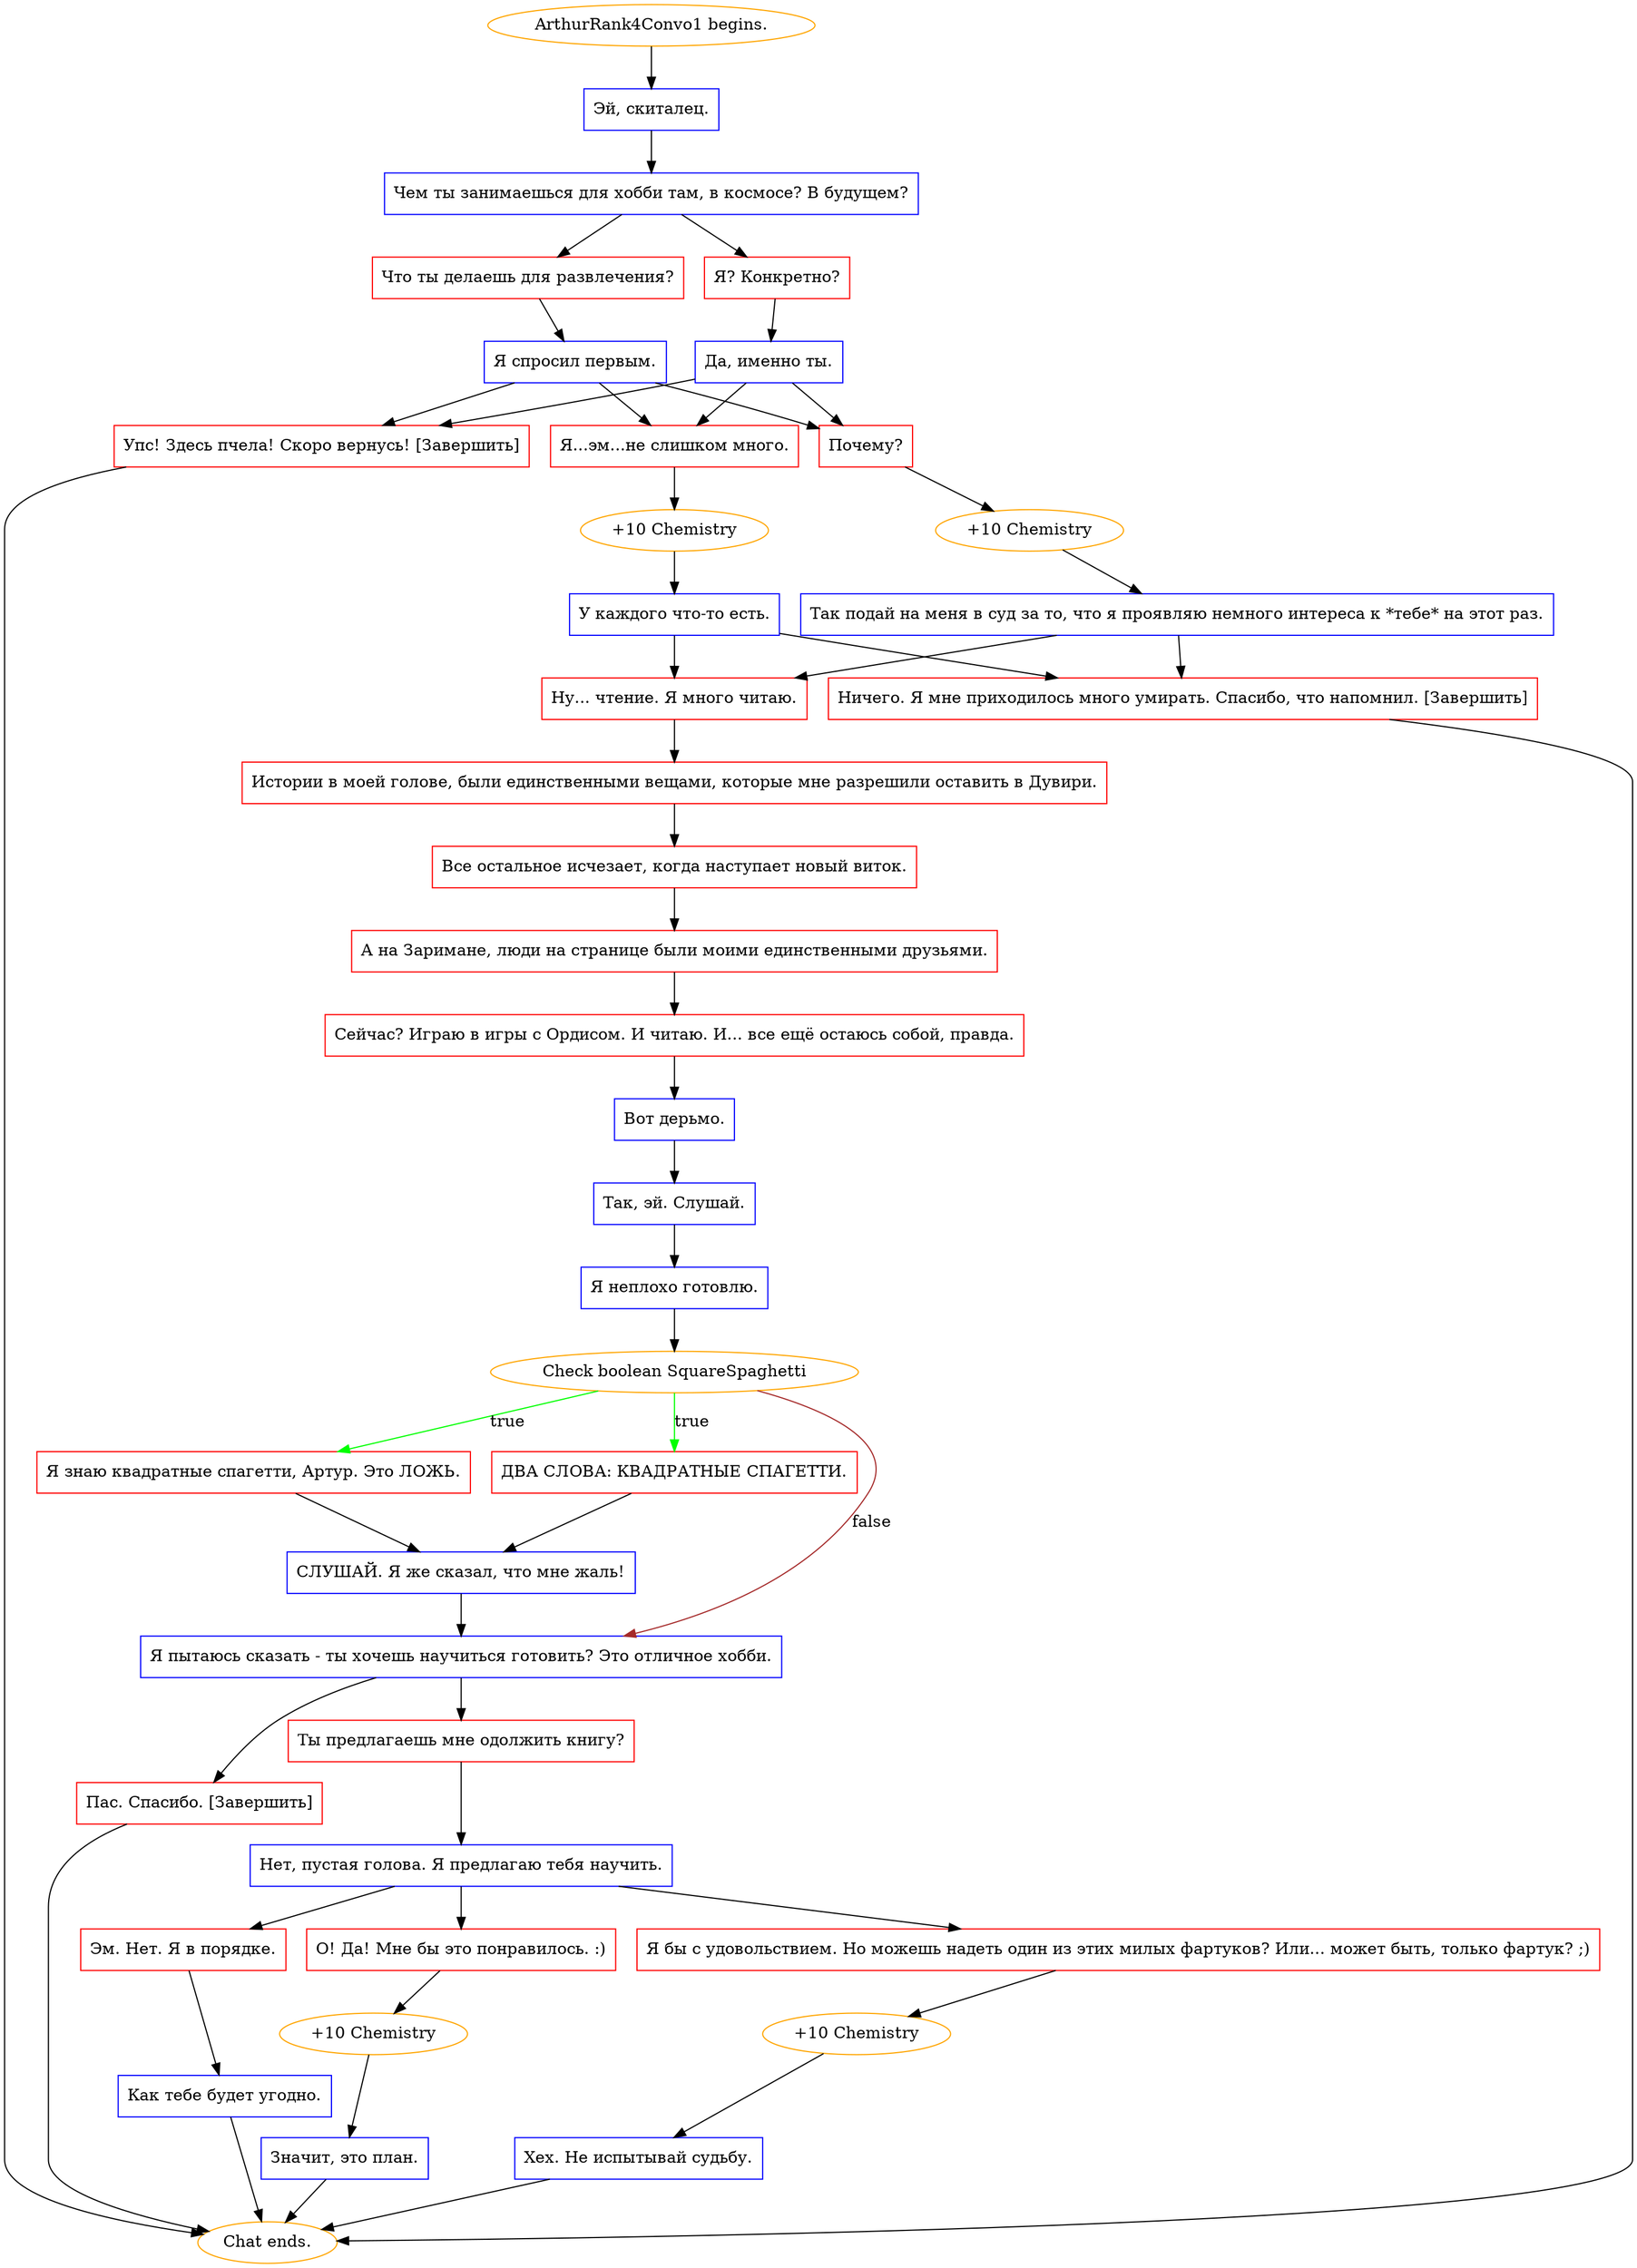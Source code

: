 digraph {
	"ArthurRank4Convo1 begins." [color=orange];
		"ArthurRank4Convo1 begins." -> j1282990589;
	j1282990589 [label="Эй, скиталец.",shape=box,color=blue];
		j1282990589 -> j2539285610;
	j2539285610 [label="Чем ты занимаешься для хобби там, в космосе? В будущем?",shape=box,color=blue];
		j2539285610 -> j2825914286;
		j2539285610 -> j3103286870;
	j2825914286 [label="Что ты делаешь для развлечения?",shape=box,color=red];
		j2825914286 -> j2378474861;
	j3103286870 [label="Я? Конкретно?",shape=box,color=red];
		j3103286870 -> j2497095648;
	j2378474861 [label="Я спросил первым.",shape=box,color=blue];
		j2378474861 -> j3566941466;
		j2378474861 -> j180673617;
		j2378474861 -> j27950551;
	j2497095648 [label="Да, именно ты.",shape=box,color=blue];
		j2497095648 -> j3566941466;
		j2497095648 -> j180673617;
		j2497095648 -> j27950551;
	j3566941466 [label="Я...эм...не слишком много.",shape=box,color=red];
		j3566941466 -> j3798192390;
	j180673617 [label="Почему?",shape=box,color=red];
		j180673617 -> j2062625261;
	j27950551 [label="Упс! Здесь пчела! Скоро вернусь! [Завершить]",shape=box,color=red];
		j27950551 -> "Chat ends.";
	j3798192390 [label="+10 Chemistry",color=orange];
		j3798192390 -> j1256675683;
	j2062625261 [label="+10 Chemistry",color=orange];
		j2062625261 -> j2639495528;
	"Chat ends." [color=orange];
	j1256675683 [label="У каждого что-то есть.",shape=box,color=blue];
		j1256675683 -> j2791066901;
		j1256675683 -> j2644532258;
	j2639495528 [label="Так подай на меня в суд за то, что я проявляю немного интереса к *тебе* на этот раз.",shape=box,color=blue];
		j2639495528 -> j2791066901;
		j2639495528 -> j2644532258;
	j2791066901 [label="Ничего. Я мне приходилось много умирать. Спасибо, что напомнил. [Завершить]",shape=box,color=red];
		j2791066901 -> "Chat ends.";
	j2644532258 [label="Ну... чтение. Я много читаю.",shape=box,color=red];
		j2644532258 -> j1130061655;
	j1130061655 [label="Истории в моей голове, были единственными вещами, которые мне разрешили оставить в Дувири.",shape=box,color=red];
		j1130061655 -> j654627954;
	j654627954 [label="Все остальное исчезает, когда наступает новый виток.",shape=box,color=red];
		j654627954 -> j1916892552;
	j1916892552 [label="А на Заримане, люди на странице были моими единственными друзьями.",shape=box,color=red];
		j1916892552 -> j601255988;
	j601255988 [label="Сейчас? Играю в игры с Ордисом. И читаю. И... все ещё остаюсь собой, правда.",shape=box,color=red];
		j601255988 -> j394162350;
	j394162350 [label="Вот дерьмо.",shape=box,color=blue];
		j394162350 -> j373267279;
	j373267279 [label="Так, эй. Слушай.",shape=box,color=blue];
		j373267279 -> j2553208497;
	j2553208497 [label="Я неплохо готовлю.",shape=box,color=blue];
		j2553208497 -> j1731381790;
	j1731381790 [label="Check boolean SquareSpaghetti",color=orange];
		j1731381790 -> j3665556487 [label=true,color=green];
		j1731381790 -> j38902307 [label=true,color=green];
		j1731381790 -> j1969082499 [label=false,color=brown];
	j3665556487 [label="ДВА СЛОВА: КВАДРАТНЫЕ СПАГЕТТИ.",shape=box,color=red];
		j3665556487 -> j3046515926;
	j38902307 [label="Я знаю квадратные спагетти, Артур. Это ЛОЖЬ.",shape=box,color=red];
		j38902307 -> j3046515926;
	j1969082499 [label="Я пытаюсь сказать - ты хочешь научиться готовить? Это отличное хобби.",shape=box,color=blue];
		j1969082499 -> j935363022;
		j1969082499 -> j2588301340;
	j3046515926 [label="СЛУШАЙ. Я же сказал, что мне жаль!",shape=box,color=blue];
		j3046515926 -> j1969082499;
	j935363022 [label="Ты предлагаешь мне одолжить книгу?",shape=box,color=red];
		j935363022 -> j998777329;
	j2588301340 [label="Пас. Спасибо. [Завершить]",shape=box,color=red];
		j2588301340 -> "Chat ends.";
	j998777329 [label="Нет, пустая голова. Я предлагаю тебя научить.",shape=box,color=blue];
		j998777329 -> j964528392;
		j998777329 -> j958451245;
		j998777329 -> j3863348821;
	j964528392 [label="О! Да! Мне бы это понравилось. :)",shape=box,color=red];
		j964528392 -> j68946872;
	j958451245 [label="Эм. Нет. Я в порядке.",shape=box,color=red];
		j958451245 -> j3869401514;
	j3863348821 [label="Я бы с удовольствием. Но можешь надеть один из этих милых фартуков? Или... может быть, только фартук? ;)",shape=box,color=red];
		j3863348821 -> j4073830770;
	j68946872 [label="+10 Chemistry",color=orange];
		j68946872 -> j420144388;
	j3869401514 [label="Как тебе будет угодно.",shape=box,color=blue];
		j3869401514 -> "Chat ends.";
	j4073830770 [label="+10 Chemistry",color=orange];
		j4073830770 -> j3781299630;
	j420144388 [label="Значит, это план.",shape=box,color=blue];
		j420144388 -> "Chat ends.";
	j3781299630 [label="Хех. Не испытывай судьбу.",shape=box,color=blue];
		j3781299630 -> "Chat ends.";
}